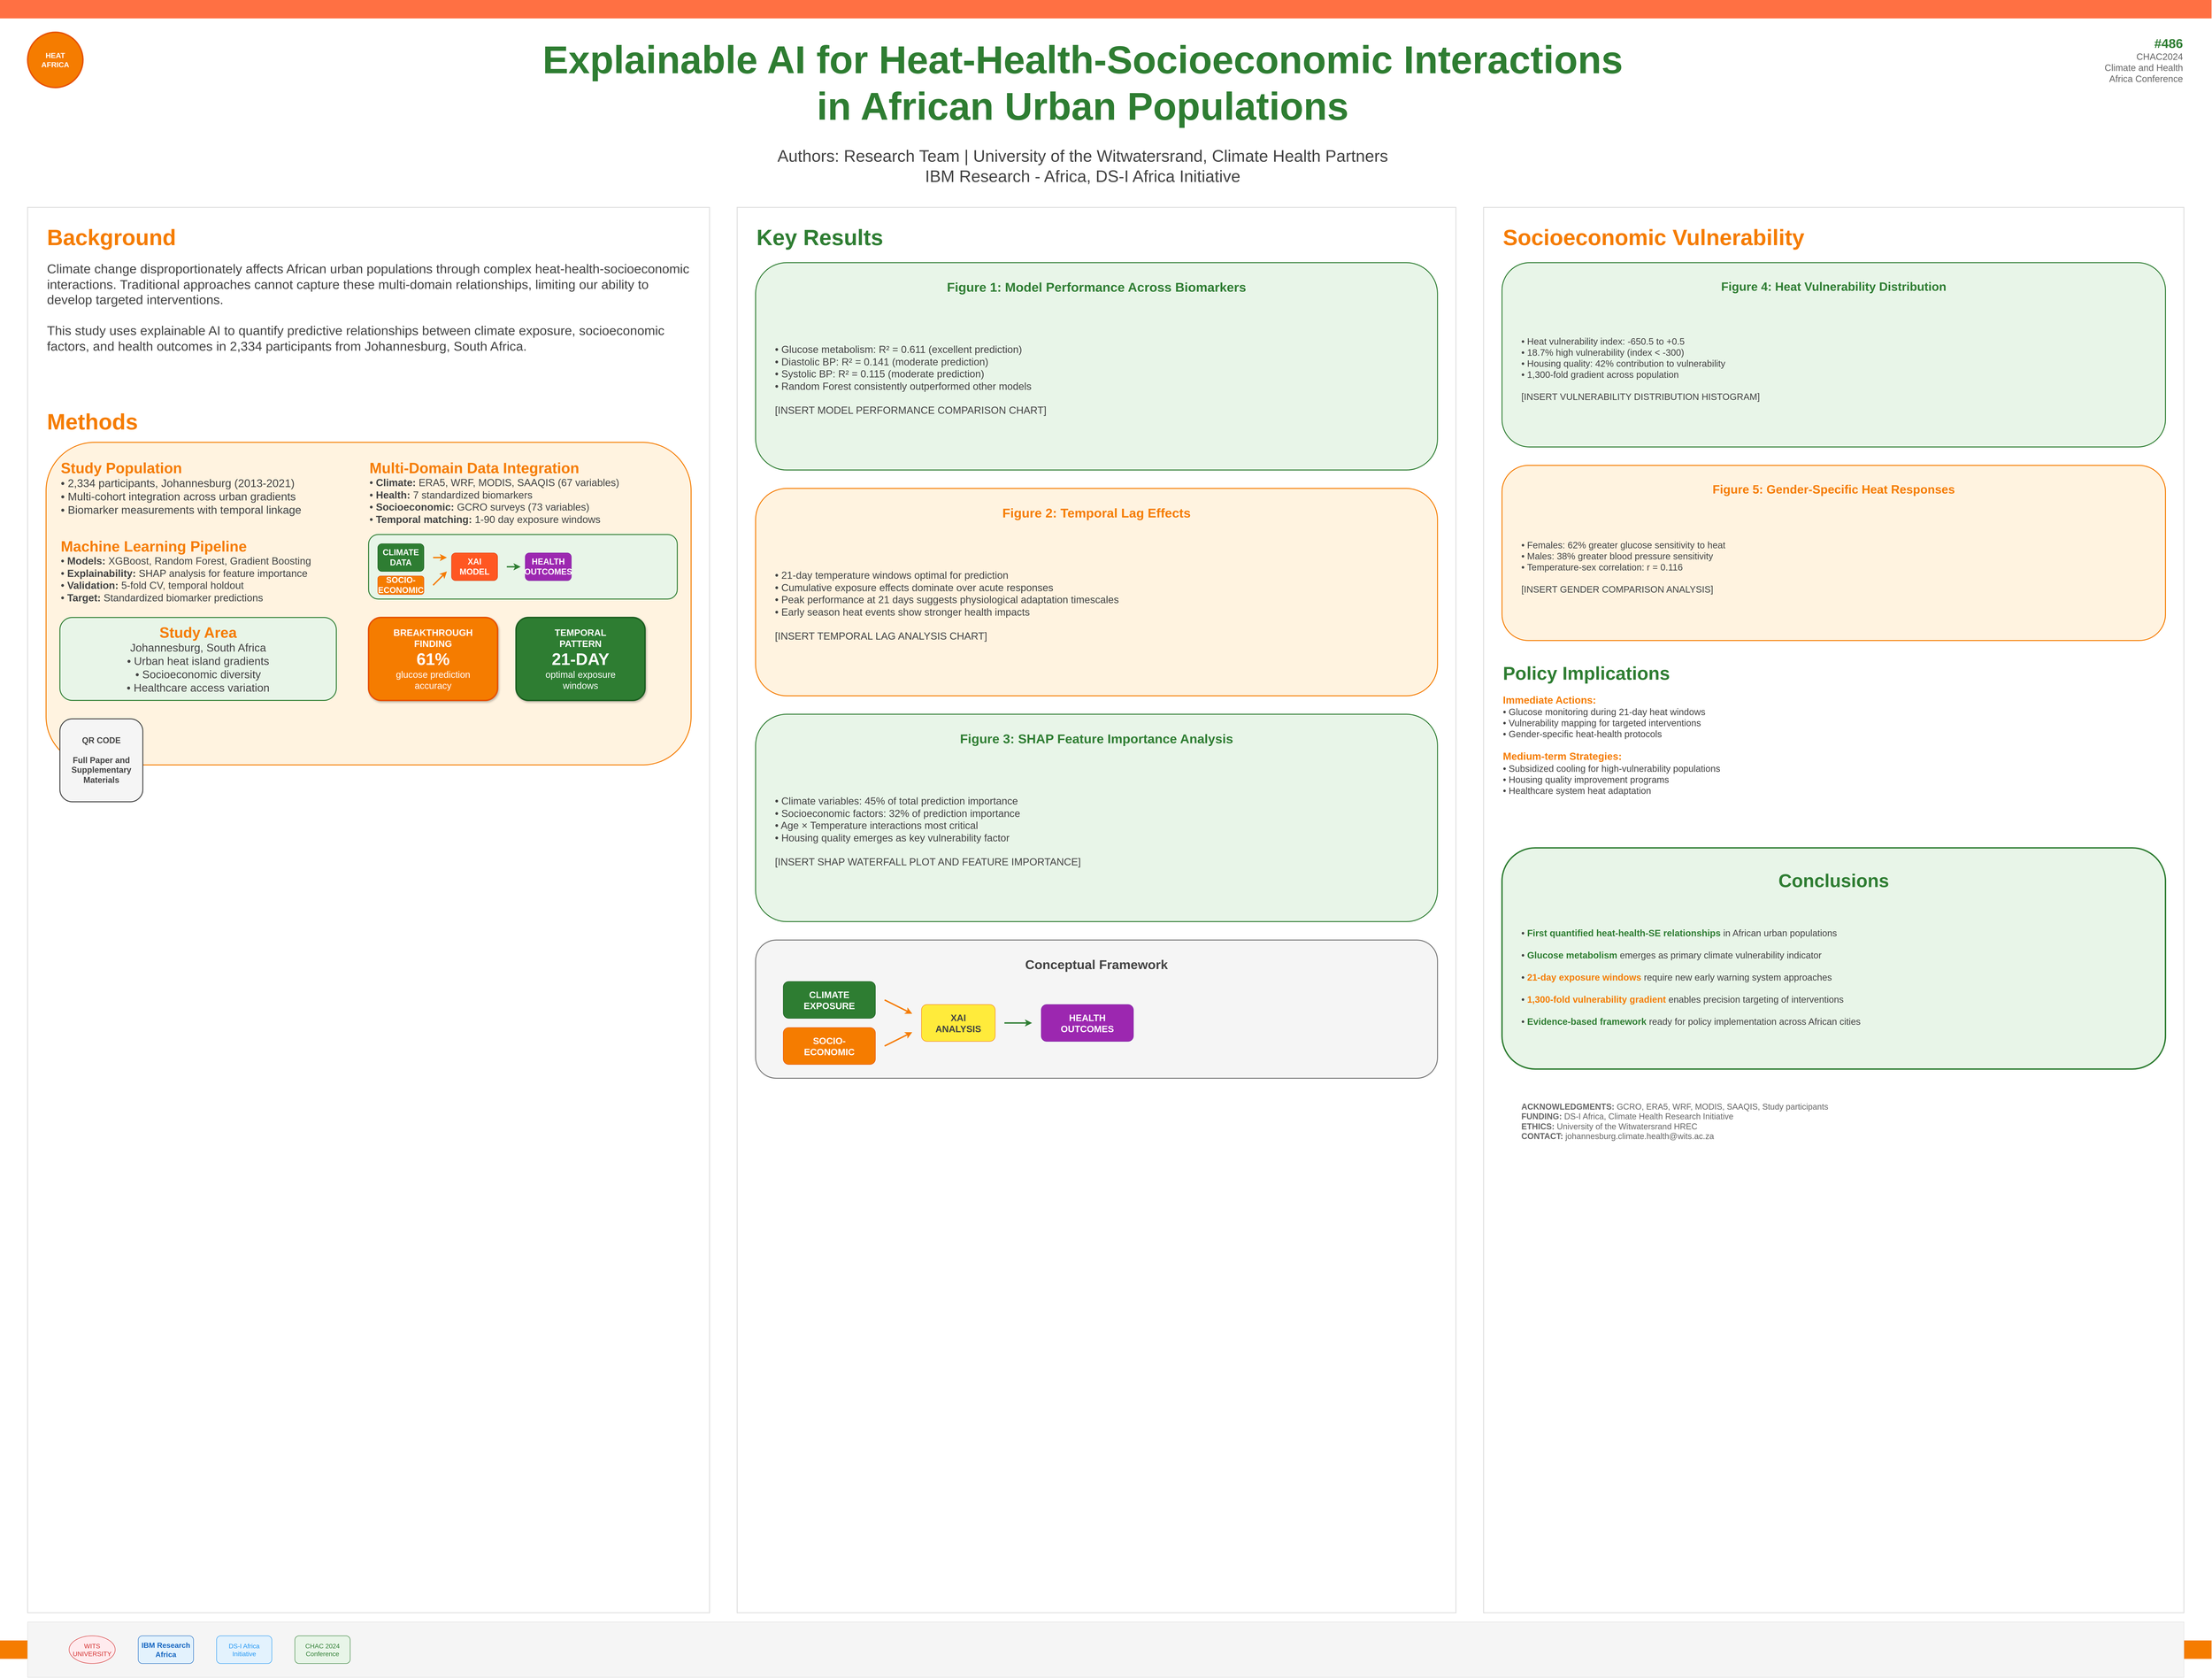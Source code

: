 <?xml version="1.0" encoding="UTF-8"?>
<mxfile version="24.6.4" type="device" pages="1">
  <diagram name="Heat-Health-Poster" id="heat-health-scientific-poster">
    <mxGraphModel dx="3456" dy="2592" grid="1" gridSize="10" guides="1" tooltips="1" connect="1" arrows="1" fold="1" page="1" pageScale="1" pageWidth="4800" pageHeight="3600" math="0" shadow="0">
      <root>
        <mxCell id="0"/>
        <mxCell id="1" parent="0"/>
        
        <!-- BACKGROUND -->
        <mxCell id="main-background" value="" style="rounded=0;whiteSpace=wrap;html=1;fillColor=#FFFFFF;strokeColor=none;" vertex="1" parent="1">
          <mxGeometry width="4800" height="3600" as="geometry"/>
        </mxCell>
        
        <!-- TOP ORANGE STRIPE -->
        <mxCell id="top-stripe" value="" style="rounded=0;whiteSpace=wrap;html=1;fillColor=#FF7043;strokeColor=none;" vertex="1" parent="1">
          <mxGeometry y="0" width="4800" height="40" as="geometry"/>
        </mxCell>
        
        <!-- BOTTOM ORANGE STRIPE -->
        <mxCell id="bottom-stripe" value="" style="rounded=0;whiteSpace=wrap;html=1;fillColor=#F57C00;strokeColor=none;" vertex="1" parent="1">
          <mxGeometry y="3560" width="4800" height="40" as="geometry"/>
        </mxCell>
        
        <!-- HEAT AFRICA LOGO -->
        <mxCell id="heat-logo" value="" style="ellipse;whiteSpace=wrap;html=1;fillColor=#F57C00;strokeColor=#E65100;strokeWidth=3;" vertex="1" parent="1">
          <mxGeometry x="60" y="70" width="120" height="120" as="geometry"/>
        </mxCell>
        
        <mxCell id="heat-text" value="&lt;font face=&quot;Arial&quot; style=&quot;font-size: 16px; font-weight: bold; color: #FFFFFF;&quot;&gt;HEAT&lt;br/&gt;AFRICA&lt;/font&gt;" style="text;html=1;strokeColor=none;fillColor=none;align=center;verticalAlign=middle;whiteSpace=wrap;rounded=0;" vertex="1" parent="1">
          <mxGeometry x="70" y="110" width="100" height="40" as="geometry"/>
        </mxCell>
        
        <!-- CONFERENCE LOGO -->
        <mxCell id="conference-logo" value="&lt;font face=&quot;Arial&quot; style=&quot;font-size: 28px; font-weight: bold; color: #2E7D32;&quot;&gt;#486&lt;/font&gt;&lt;br/&gt;&lt;font face=&quot;Arial&quot; style=&quot;font-size: 20px; color: #666;&quot;&gt;CHAC2024&lt;br/&gt;Climate and Health&lt;br/&gt;Africa Conference&lt;/font&gt;" style="text;html=1;strokeColor=none;fillColor=none;align=right;verticalAlign=middle;whiteSpace=wrap;rounded=0;" vertex="1" parent="1">
          <mxGeometry x="4500" y="70" width="240" height="120" as="geometry"/>
        </mxCell>
        
        <!-- MAIN TITLE -->
        <mxCell id="main-title" value="&lt;font face=&quot;Arial&quot; style=&quot;font-size: 84px; font-weight: bold; color: #2E7D32;&quot;&gt;Explainable AI for Heat-Health-Socioeconomic Interactions&lt;br/&gt;in African Urban Populations&lt;/font&gt;" style="text;html=1;strokeColor=none;fillColor=none;align=center;verticalAlign=middle;whiteSpace=wrap;rounded=0;" vertex="1" parent="1">
          <mxGeometry x="200" y="80" width="4300" height="200" as="geometry"/>
        </mxCell>
        
        <!-- AUTHORS -->
        <mxCell id="authors-line" value="&lt;font face=&quot;Arial&quot; style=&quot;font-size: 36px; color: #424242;&quot;&gt;Authors: Research Team | University of the Witwatersrand, Climate Health Partners&lt;br/&gt;IBM Research - Africa, DS-I Africa Initiative&lt;/font&gt;" style="text;html=1;strokeColor=none;fillColor=none;align=center;verticalAlign=middle;whiteSpace=wrap;rounded=0;" vertex="1" parent="1">
          <mxGeometry x="200" y="300" width="4300" height="120" as="geometry"/>
        </mxCell>
        
        <!-- LEFT COLUMN -->
        <mxCell id="left-bg" value="" style="rounded=0;whiteSpace=wrap;html=1;fillColor=#FFFFFF;strokeColor=#E0E0E0;strokeWidth=2;" vertex="1" parent="1">
          <mxGeometry x="60" y="450" width="1480" height="3050" as="geometry"/>
        </mxCell>
        
        <!-- BACKGROUND SECTION -->
        <mxCell id="background-header" value="&lt;font face=&quot;Arial&quot; style=&quot;font-size: 48px; font-weight: bold; color: #F57C00;&quot;&gt;Background&lt;/font&gt;" style="text;html=1;strokeColor=none;fillColor=none;align=left;verticalAlign=top;whiteSpace=wrap;rounded=0;" vertex="1" parent="1">
          <mxGeometry x="100" y="480" width="400" height="60" as="geometry"/>
        </mxCell>
        
        <mxCell id="background-text" value="&lt;font face=&quot;Arial&quot; style=&quot;font-size: 28px; color: #424242;&quot;&gt;Climate change disproportionately affects African urban populations through complex heat-health-socioeconomic interactions. Traditional approaches cannot capture these multi-domain relationships, limiting our ability to develop targeted interventions.&lt;br/&gt;&lt;br/&gt;This study uses explainable AI to quantify predictive relationships between climate exposure, socioeconomic factors, and health outcomes in 2,334 participants from Johannesburg, South Africa.&lt;/font&gt;" style="text;html=1;strokeColor=none;fillColor=none;align=left;verticalAlign=top;whiteSpace=wrap;rounded=0;" vertex="1" parent="1">
          <mxGeometry x="100" y="560" width="1400" height="280" as="geometry"/>
        </mxCell>
        
        <!-- METHODS SECTION -->
        <mxCell id="methods-header" value="&lt;font face=&quot;Arial&quot; style=&quot;font-size: 48px; font-weight: bold; color: #F57C00;&quot;&gt;Methods&lt;/font&gt;" style="text;html=1;strokeColor=none;fillColor=none;align=left;verticalAlign=top;whiteSpace=wrap;rounded=0;" vertex="1" parent="1">
          <mxGeometry x="100" y="880" width="400" height="60" as="geometry"/>
        </mxCell>
        
        <!-- METHODS BOX -->
        <mxCell id="methods-box" value="" style="rounded=1;whiteSpace=wrap;html=1;fillColor=#FFF3E0;strokeColor=#F57C00;strokeWidth=2;" vertex="1" parent="1">
          <mxGeometry x="100" y="960" width="1400" height="700" as="geometry"/>
        </mxCell>
        
        <!-- STUDY POPULATION -->
        <mxCell id="study-pop" value="&lt;font face=&quot;Arial&quot; style=&quot;font-size: 32px; font-weight: bold; color: #F57C00;&quot;&gt;Study Population&lt;/font&gt;&lt;br/&gt;&lt;font face=&quot;Arial&quot; style=&quot;font-size: 24px; color: #424242;&quot;&gt;• 2,334 participants, Johannesburg (2013-2021)&lt;br/&gt;• Multi-cohort integration across urban gradients&lt;br/&gt;• Biomarker measurements with temporal linkage&lt;/font&gt;" style="text;html=1;strokeColor=none;fillColor=none;align=left;verticalAlign=top;whiteSpace=wrap;rounded=0;" vertex="1" parent="1">
          <mxGeometry x="130" y="990" width="650" height="140" as="geometry"/>
        </mxCell>
        
        <!-- DATA INTEGRATION -->
        <mxCell id="data-integration" value="&lt;font face=&quot;Arial&quot; style=&quot;font-size: 32px; font-weight: bold; color: #F57C00;&quot;&gt;Multi-Domain Data Integration&lt;/font&gt;&lt;br/&gt;&lt;font face=&quot;Arial&quot; style=&quot;font-size: 22px; color: #424242;&quot;&gt;• &lt;b&gt;Climate:&lt;/b&gt; ERA5, WRF, MODIS, SAAQIS (67 variables)&lt;br/&gt;• &lt;b&gt;Health:&lt;/b&gt; 7 standardized biomarkers&lt;br/&gt;• &lt;b&gt;Socioeconomic:&lt;/b&gt; GCRO surveys (73 variables)&lt;br/&gt;• &lt;b&gt;Temporal matching:&lt;/b&gt; 1-90 day exposure windows&lt;/font&gt;" style="text;html=1;strokeColor=none;fillColor=none;align=left;verticalAlign=top;whiteSpace=wrap;rounded=0;" vertex="1" parent="1">
          <mxGeometry x="800" y="990" width="670" height="140" as="geometry"/>
        </mxCell>
        
        <!-- MACHINE LEARNING -->
        <mxCell id="ml-pipeline" value="&lt;font face=&quot;Arial&quot; style=&quot;font-size: 32px; font-weight: bold; color: #F57C00;&quot;&gt;Machine Learning Pipeline&lt;/font&gt;&lt;br/&gt;&lt;font face=&quot;Arial&quot; style=&quot;font-size: 22px; color: #424242;&quot;&gt;• &lt;b&gt;Models:&lt;/b&gt; XGBoost, Random Forest, Gradient Boosting&lt;br/&gt;• &lt;b&gt;Explainability:&lt;/b&gt; SHAP analysis for feature importance&lt;br/&gt;• &lt;b&gt;Validation:&lt;/b&gt; 5-fold CV, temporal holdout&lt;br/&gt;• &lt;b&gt;Target:&lt;/b&gt; Standardized biomarker predictions&lt;/font&gt;" style="text;html=1;strokeColor=none;fillColor=none;align=left;verticalAlign=top;whiteSpace=wrap;rounded=0;" vertex="1" parent="1">
          <mxGeometry x="130" y="1160" width="650" height="140" as="geometry"/>
        </mxCell>
        
        <!-- PROCESSING FLOW -->
        <mxCell id="flow-box" value="" style="rounded=1;whiteSpace=wrap;html=1;fillColor=#E8F5E8;strokeColor=#2E7D32;strokeWidth=2;" vertex="1" parent="1">
          <mxGeometry x="800" y="1160" width="670" height="140" as="geometry"/>
        </mxCell>
        
        <mxCell id="climate-input" value="&lt;font face=&quot;Arial&quot; style=&quot;font-size: 18px; font-weight: bold; color: #FFFFFF;&quot;&gt;CLIMATE&lt;br/&gt;DATA&lt;/font&gt;" style="rounded=1;whiteSpace=wrap;html=1;fillColor=#2E7D32;strokeColor=#1B5E20;align=center;verticalAlign=middle;" vertex="1" parent="1">
          <mxGeometry x="820" y="1180" width="100" height="60" as="geometry"/>
        </mxCell>
        
        <mxCell id="se-input" value="&lt;font face=&quot;Arial&quot; style=&quot;font-size: 18px; font-weight: bold; color: #FFFFFF;&quot;&gt;SOCIO-&lt;br/&gt;ECONOMIC&lt;/font&gt;" style="rounded=1;whiteSpace=wrap;html=1;fillColor=#F57C00;strokeColor=#E65100;align=center;verticalAlign=middle;" vertex="1" parent="1">
          <mxGeometry x="820" y="1250" width="100" height="40" as="geometry"/>
        </mxCell>
        
        <mxCell id="ml-model" value="&lt;font face=&quot;Arial&quot; style=&quot;font-size: 18px; font-weight: bold; color: #FFFFFF;&quot;&gt;XAI&lt;br/&gt;MODEL&lt;/font&gt;" style="rounded=1;whiteSpace=wrap;html=1;fillColor=#FF5722;strokeColor=#D84315;align=center;verticalAlign=middle;" vertex="1" parent="1">
          <mxGeometry x="980" y="1200" width="100" height="60" as="geometry"/>
        </mxCell>
        
        <mxCell id="health-output" value="&lt;font face=&quot;Arial&quot; style=&quot;font-size: 18px; font-weight: bold; color: #FFFFFF;&quot;&gt;HEALTH&lt;br/&gt;OUTCOMES&lt;/font&gt;" style="rounded=1;whiteSpace=wrap;html=1;fillColor=#9C27B0;strokeColor=#7B1FA2;align=center;verticalAlign=middle;" vertex="1" parent="1">
          <mxGeometry x="1140" y="1200" width="100" height="60" as="geometry"/>
        </mxCell>
        
        <!-- ARROWS -->
        <mxCell id="arrow-1" value="" style="endArrow=classic;html=1;rounded=0;strokeWidth=3;strokeColor=#F57C00;" edge="1" parent="1">
          <mxGeometry width="50" height="50" relative="1" as="geometry">
            <mxPoint x="940" y="1210" as="sourcePoint"/>
            <mxPoint x="970" y="1210" as="targetPoint"/>
          </mxGeometry>
        </mxCell>
        
        <mxCell id="arrow-2" value="" style="endArrow=classic;html=1;rounded=0;strokeWidth=3;strokeColor=#F57C00;" edge="1" parent="1">
          <mxGeometry width="50" height="50" relative="1" as="geometry">
            <mxPoint x="940" y="1270" as="sourcePoint"/>
            <mxPoint x="970" y="1240" as="targetPoint"/>
          </mxGeometry>
        </mxCell>
        
        <mxCell id="arrow-3" value="" style="endArrow=classic;html=1;rounded=0;strokeWidth=3;strokeColor=#2E7D32;" edge="1" parent="1">
          <mxGeometry width="50" height="50" relative="1" as="geometry">
            <mxPoint x="1100" y="1230" as="sourcePoint"/>
            <mxPoint x="1130" y="1230" as="targetPoint"/>
          </mxGeometry>
        </mxCell>
        
        <!-- STUDY AREA -->
        <mxCell id="study-area" value="&lt;font face=&quot;Arial&quot; style=&quot;font-size: 32px; font-weight: bold; color: #F57C00;&quot;&gt;Study Area&lt;/font&gt;&lt;br/&gt;&lt;font face=&quot;Arial&quot; style=&quot;font-size: 24px; color: #424242;&quot;&gt;Johannesburg, South Africa&lt;br/&gt;• Urban heat island gradients&lt;br/&gt;• Socioeconomic diversity&lt;br/&gt;• Healthcare access variation&lt;/font&gt;" style="rounded=1;whiteSpace=wrap;html=1;fillColor=#E8F5E8;strokeColor=#2E7D32;strokeWidth=2;align=center;verticalAlign=middle;" vertex="1" parent="1">
          <mxGeometry x="130" y="1340" width="600" height="180" as="geometry"/>
        </mxCell>
        
        <!-- KEY FINDINGS BOXES -->
        <mxCell id="finding-1" value="&lt;font face=&quot;Arial&quot; style=&quot;font-size: 20px; font-weight: bold; color: #FFFFFF;&quot;&gt;BREAKTHROUGH&lt;br/&gt;FINDING&lt;/font&gt;&lt;br/&gt;&lt;font face=&quot;Arial&quot; style=&quot;font-size: 36px; font-weight: bold; color: #FFFFFF;&quot;&gt;61%&lt;/font&gt;&lt;br/&gt;&lt;font face=&quot;Arial&quot; style=&quot;font-size: 20px; color: #FFFFFF;&quot;&gt;glucose prediction&lt;br/&gt;accuracy&lt;/font&gt;" style="rounded=1;whiteSpace=wrap;html=1;fillColor=#F57C00;strokeColor=#E65100;strokeWidth=3;align=center;verticalAlign=middle;shadow=1;" vertex="1" parent="1">
          <mxGeometry x="800" y="1340" width="280" height="180" as="geometry"/>
        </mxCell>
        
        <mxCell id="finding-2" value="&lt;font face=&quot;Arial&quot; style=&quot;font-size: 20px; font-weight: bold; color: #FFFFFF;&quot;&gt;TEMPORAL&lt;br/&gt;PATTERN&lt;/font&gt;&lt;br/&gt;&lt;font face=&quot;Arial&quot; style=&quot;font-size: 36px; font-weight: bold; color: #FFFFFF;&quot;&gt;21-DAY&lt;/font&gt;&lt;br/&gt;&lt;font face=&quot;Arial&quot; style=&quot;font-size: 20px; color: #FFFFFF;&quot;&gt;optimal exposure&lt;br/&gt;windows&lt;/font&gt;" style="rounded=1;whiteSpace=wrap;html=1;fillColor=#2E7D32;strokeColor=#1B5E20;strokeWidth=3;align=center;verticalAlign=middle;shadow=1;" vertex="1" parent="1">
          <mxGeometry x="1120" y="1340" width="280" height="180" as="geometry"/>
        </mxCell>
        
        <!-- QR CODE -->
        <mxCell id="qr-code" value="&lt;font face=&quot;Arial&quot; style=&quot;font-size: 18px; font-weight: bold; color: #424242;&quot;&gt;QR CODE&lt;br/&gt;&lt;br/&gt;Full Paper and&lt;br/&gt;Supplementary&lt;br/&gt;Materials&lt;/font&gt;" style="rounded=1;whiteSpace=wrap;html=1;fillColor=#F5F5F5;strokeColor=#424242;strokeWidth=2;align=center;verticalAlign=middle;" vertex="1" parent="1">
          <mxGeometry x="130" y="1560" width="180" height="180" as="geometry"/>
        </mxCell>
        
        <!-- MIDDLE COLUMN -->
        <mxCell id="middle-bg" value="" style="rounded=0;whiteSpace=wrap;html=1;fillColor=#FFFFFF;strokeColor=#E0E0E0;strokeWidth=2;" vertex="1" parent="1">
          <mxGeometry x="1600" y="450" width="1560" height="3050" as="geometry"/>
        </mxCell>
        
        <!-- RESULTS HEADER -->
        <mxCell id="results-header" value="&lt;font face=&quot;Arial&quot; style=&quot;font-size: 48px; font-weight: bold; color: #2E7D32;&quot;&gt;Key Results&lt;/font&gt;" style="text;html=1;strokeColor=none;fillColor=none;align=left;verticalAlign=top;whiteSpace=wrap;rounded=0;" vertex="1" parent="1">
          <mxGeometry x="1640" y="480" width="400" height="60" as="geometry"/>
        </mxCell>
        
        <!-- FIGURE 1: MODEL PERFORMANCE -->
        <mxCell id="figure1-box" value="" style="rounded=1;whiteSpace=wrap;html=1;fillColor=#E8F5E8;strokeColor=#2E7D32;strokeWidth=2;" vertex="1" parent="1">
          <mxGeometry x="1640" y="570" width="1480" height="450" as="geometry"/>
        </mxCell>
        
        <mxCell id="figure1-title" value="&lt;font face=&quot;Arial&quot; style=&quot;font-size: 28px; font-weight: bold; color: #2E7D32;&quot;&gt;Figure 1: Model Performance Across Biomarkers&lt;/font&gt;" style="text;html=1;strokeColor=none;fillColor=none;align=center;verticalAlign=top;whiteSpace=wrap;rounded=0;" vertex="1" parent="1">
          <mxGeometry x="1680" y="600" width="1400" height="40" as="geometry"/>
        </mxCell>
        
        <mxCell id="figure1-content" value="&lt;font face=&quot;Arial&quot; style=&quot;font-size: 22px; color: #424242;&quot;&gt;• Glucose metabolism: R² = 0.611 (excellent prediction)&lt;br/&gt;• Diastolic BP: R² = 0.141 (moderate prediction)&lt;br/&gt;• Systolic BP: R² = 0.115 (moderate prediction)&lt;br/&gt;• Random Forest consistently outperformed other models&lt;br/&gt;&lt;br/&gt;[INSERT MODEL PERFORMANCE COMPARISON CHART]&lt;/font&gt;" style="text;html=1;strokeColor=none;fillColor=none;align=left;verticalAlign=middle;whiteSpace=wrap;rounded=0;" vertex="1" parent="1">
          <mxGeometry x="1680" y="660" width="1400" height="330" as="geometry"/>
        </mxCell>
        
        <!-- FIGURE 2: TEMPORAL PATTERNS -->
        <mxCell id="figure2-box" value="" style="rounded=1;whiteSpace=wrap;html=1;fillColor=#FFF3E0;strokeColor=#F57C00;strokeWidth=2;" vertex="1" parent="1">
          <mxGeometry x="1640" y="1060" width="1480" height="450" as="geometry"/>
        </mxCell>
        
        <mxCell id="figure2-title" value="&lt;font face=&quot;Arial&quot; style=&quot;font-size: 28px; font-weight: bold; color: #F57C00;&quot;&gt;Figure 2: Temporal Lag Effects&lt;/font&gt;" style="text;html=1;strokeColor=none;fillColor=none;align=center;verticalAlign=top;whiteSpace=wrap;rounded=0;" vertex="1" parent="1">
          <mxGeometry x="1680" y="1090" width="1400" height="40" as="geometry"/>
        </mxCell>
        
        <mxCell id="figure2-content" value="&lt;font face=&quot;Arial&quot; style=&quot;font-size: 22px; color: #424242;&quot;&gt;• 21-day temperature windows optimal for prediction&lt;br/&gt;• Cumulative exposure effects dominate over acute responses&lt;br/&gt;• Peak performance at 21 days suggests physiological adaptation timescales&lt;br/&gt;• Early season heat events show stronger health impacts&lt;br/&gt;&lt;br/&gt;[INSERT TEMPORAL LAG ANALYSIS CHART]&lt;/font&gt;" style="text;html=1;strokeColor=none;fillColor=none;align=left;verticalAlign=middle;whiteSpace=wrap;rounded=0;" vertex="1" parent="1">
          <mxGeometry x="1680" y="1150" width="1400" height="330" as="geometry"/>
        </mxCell>
        
        <!-- FIGURE 3: SHAP ANALYSIS -->
        <mxCell id="figure3-box" value="" style="rounded=1;whiteSpace=wrap;html=1;fillColor=#E8F5E8;strokeColor=#2E7D32;strokeWidth=2;" vertex="1" parent="1">
          <mxGeometry x="1640" y="1550" width="1480" height="450" as="geometry"/>
        </mxCell>
        
        <mxCell id="figure3-title" value="&lt;font face=&quot;Arial&quot; style=&quot;font-size: 28px; font-weight: bold; color: #2E7D32;&quot;&gt;Figure 3: SHAP Feature Importance Analysis&lt;/font&gt;" style="text;html=1;strokeColor=none;fillColor=none;align=center;verticalAlign=top;whiteSpace=wrap;rounded=0;" vertex="1" parent="1">
          <mxGeometry x="1680" y="1580" width="1400" height="40" as="geometry"/>
        </mxCell>
        
        <mxCell id="figure3-content" value="&lt;font face=&quot;Arial&quot; style=&quot;font-size: 22px; color: #424242;&quot;&gt;• Climate variables: 45% of total prediction importance&lt;br/&gt;• Socioeconomic factors: 32% of prediction importance&lt;br/&gt;• Age × Temperature interactions most critical&lt;br/&gt;• Housing quality emerges as key vulnerability factor&lt;br/&gt;&lt;br/&gt;[INSERT SHAP WATERFALL PLOT AND FEATURE IMPORTANCE]&lt;/font&gt;" style="text;html=1;strokeColor=none;fillColor=none;align=left;verticalAlign=middle;whiteSpace=wrap;rounded=0;" vertex="1" parent="1">
          <mxGeometry x="1680" y="1640" width="1400" height="330" as="geometry"/>
        </mxCell>
        
        <!-- CONCEPTUAL FRAMEWORK -->
        <mxCell id="framework-box" value="" style="rounded=1;whiteSpace=wrap;html=1;fillColor=#F5F5F5;strokeColor=#757575;strokeWidth=2;" vertex="1" parent="1">
          <mxGeometry x="1640" y="2040" width="1480" height="300" as="geometry"/>
        </mxCell>
        
        <mxCell id="framework-title" value="&lt;font face=&quot;Arial&quot; style=&quot;font-size: 28px; font-weight: bold; color: #424242;&quot;&gt;Conceptual Framework&lt;/font&gt;" style="text;html=1;strokeColor=none;fillColor=none;align=center;verticalAlign=top;whiteSpace=wrap;rounded=0;" vertex="1" parent="1">
          <mxGeometry x="1680" y="2070" width="1400" height="40" as="geometry"/>
        </mxCell>
        
        <mxCell id="climate-comp" value="&lt;font face=&quot;Arial&quot; style=&quot;font-size: 20px; font-weight: bold; color: #FFFFFF;&quot;&gt;CLIMATE&lt;br/&gt;EXPOSURE&lt;/font&gt;" style="rounded=1;whiteSpace=wrap;html=1;fillColor=#2E7D32;strokeColor=#1B5E20;align=center;verticalAlign=middle;" vertex="1" parent="1">
          <mxGeometry x="1700" y="2130" width="200" height="80" as="geometry"/>
        </mxCell>
        
        <mxCell id="se-comp" value="&lt;font face=&quot;Arial&quot; style=&quot;font-size: 20px; font-weight: bold; color: #FFFFFF;&quot;&gt;SOCIO-&lt;br/&gt;ECONOMIC&lt;/font&gt;" style="rounded=1;whiteSpace=wrap;html=1;fillColor=#F57C00;strokeColor=#E65100;align=center;verticalAlign=middle;" vertex="1" parent="1">
          <mxGeometry x="1700" y="2230" width="200" height="80" as="geometry"/>
        </mxCell>
        
        <mxCell id="interaction-comp" value="&lt;font face=&quot;Arial&quot; style=&quot;font-size: 20px; font-weight: bold; color: #424242;&quot;&gt;XAI&lt;br/&gt;ANALYSIS&lt;/font&gt;" style="rounded=1;whiteSpace=wrap;html=1;fillColor=#FFEB3B;strokeColor=#F57F17;align=center;verticalAlign=middle;" vertex="1" parent="1">
          <mxGeometry x="2000" y="2180" width="160" height="80" as="geometry"/>
        </mxCell>
        
        <mxCell id="health-comp" value="&lt;font face=&quot;Arial&quot; style=&quot;font-size: 20px; font-weight: bold; color: #FFFFFF;&quot;&gt;HEALTH&lt;br/&gt;OUTCOMES&lt;/font&gt;" style="rounded=1;whiteSpace=wrap;html=1;fillColor=#9C27B0;strokeColor=#7B1FA2;align=center;verticalAlign=middle;" vertex="1" parent="1">
          <mxGeometry x="2260" y="2180" width="200" height="80" as="geometry"/>
        </mxCell>
        
        <!-- Framework Arrows -->
        <mxCell id="fw-arrow1" value="" style="endArrow=classic;html=1;rounded=0;strokeWidth=3;strokeColor=#F57C00;" edge="1" parent="1">
          <mxGeometry width="50" height="50" relative="1" as="geometry">
            <mxPoint x="1920" y="2170" as="sourcePoint"/>
            <mxPoint x="1980" y="2200" as="targetPoint"/>
          </mxGeometry>
        </mxCell>
        
        <mxCell id="fw-arrow2" value="" style="endArrow=classic;html=1;rounded=0;strokeWidth=3;strokeColor=#F57C00;" edge="1" parent="1">
          <mxGeometry width="50" height="50" relative="1" as="geometry">
            <mxPoint x="1920" y="2270" as="sourcePoint"/>
            <mxPoint x="1980" y="2240" as="targetPoint"/>
          </mxGeometry>
        </mxCell>
        
        <mxCell id="fw-arrow3" value="" style="endArrow=classic;html=1;rounded=0;strokeWidth=3;strokeColor=#2E7D32;" edge="1" parent="1">
          <mxGeometry width="50" height="50" relative="1" as="geometry">
            <mxPoint x="2180" y="2220" as="sourcePoint"/>
            <mxPoint x="2240" y="2220" as="targetPoint"/>
          </mxGeometry>
        </mxCell>
        
        <!-- RIGHT COLUMN -->
        <mxCell id="right-bg" value="" style="rounded=0;whiteSpace=wrap;html=1;fillColor=#FFFFFF;strokeColor=#E0E0E0;strokeWidth=2;" vertex="1" parent="1">
          <mxGeometry x="3220" y="450" width="1520" height="3050" as="geometry"/>
        </mxCell>
        
        <!-- VULNERABILITY SECTION -->
        <mxCell id="vuln-header" value="&lt;font face=&quot;Arial&quot; style=&quot;font-size: 48px; font-weight: bold; color: #F57C00;&quot;&gt;Socioeconomic Vulnerability&lt;/font&gt;" style="text;html=1;strokeColor=none;fillColor=none;align=left;verticalAlign=top;whiteSpace=wrap;rounded=0;" vertex="1" parent="1">
          <mxGeometry x="3260" y="480" width="1400" height="60" as="geometry"/>
        </mxCell>
        
        <!-- FIGURE 4: VULNERABILITY -->
        <mxCell id="figure4-box" value="" style="rounded=1;whiteSpace=wrap;html=1;fillColor=#E8F5E8;strokeColor=#2E7D32;strokeWidth=2;" vertex="1" parent="1">
          <mxGeometry x="3260" y="570" width="1440" height="400" as="geometry"/>
        </mxCell>
        
        <mxCell id="figure4-title" value="&lt;font face=&quot;Arial&quot; style=&quot;font-size: 26px; font-weight: bold; color: #2E7D32;&quot;&gt;Figure 4: Heat Vulnerability Distribution&lt;/font&gt;" style="text;html=1;strokeColor=none;fillColor=none;align=center;verticalAlign=top;whiteSpace=wrap;rounded=0;" vertex="1" parent="1">
          <mxGeometry x="3300" y="600" width="1360" height="40" as="geometry"/>
        </mxCell>
        
        <mxCell id="figure4-content" value="&lt;font face=&quot;Arial&quot; style=&quot;font-size: 20px; color: #424242;&quot;&gt;• Heat vulnerability index: -650.5 to +0.5&lt;br/&gt;• 18.7% high vulnerability (index &amp;lt; -300)&lt;br/&gt;• Housing quality: 42% contribution to vulnerability&lt;br/&gt;• 1,300-fold gradient across population&lt;br/&gt;&lt;br/&gt;[INSERT VULNERABILITY DISTRIBUTION HISTOGRAM]&lt;/font&gt;" style="text;html=1;strokeColor=none;fillColor=none;align=left;verticalAlign=middle;whiteSpace=wrap;rounded=0;" vertex="1" parent="1">
          <mxGeometry x="3300" y="660" width="1360" height="280" as="geometry"/>
        </mxCell>
        
        <!-- FIGURE 5: GENDER DIFFERENCES -->
        <mxCell id="figure5-box" value="" style="rounded=1;whiteSpace=wrap;html=1;fillColor=#FFF3E0;strokeColor=#F57C00;strokeWidth=2;" vertex="1" parent="1">
          <mxGeometry x="3260" y="1010" width="1440" height="380" as="geometry"/>
        </mxCell>
        
        <mxCell id="figure5-title" value="&lt;font face=&quot;Arial&quot; style=&quot;font-size: 26px; font-weight: bold; color: #F57C00;&quot;&gt;Figure 5: Gender-Specific Heat Responses&lt;/font&gt;" style="text;html=1;strokeColor=none;fillColor=none;align=center;verticalAlign=top;whiteSpace=wrap;rounded=0;" vertex="1" parent="1">
          <mxGeometry x="3300" y="1040" width="1360" height="40" as="geometry"/>
        </mxCell>
        
        <mxCell id="figure5-content" value="&lt;font face=&quot;Arial&quot; style=&quot;font-size: 20px; color: #424242;&quot;&gt;• Females: 62% greater glucose sensitivity to heat&lt;br/&gt;• Males: 38% greater blood pressure sensitivity&lt;br/&gt;• Temperature-sex correlation: r = 0.116&lt;br/&gt;&lt;br/&gt;[INSERT GENDER COMPARISON ANALYSIS]&lt;/font&gt;" style="text;html=1;strokeColor=none;fillColor=none;align=left;verticalAlign=middle;whiteSpace=wrap;rounded=0;" vertex="1" parent="1">
          <mxGeometry x="3300" y="1100" width="1360" height="260" as="geometry"/>
        </mxCell>
        
        <!-- POLICY IMPLICATIONS -->
        <mxCell id="policy-header" value="&lt;font face=&quot;Arial&quot; style=&quot;font-size: 40px; font-weight: bold; color: #2E7D32;&quot;&gt;Policy Implications&lt;/font&gt;" style="text;html=1;strokeColor=none;fillColor=none;align=left;verticalAlign=top;whiteSpace=wrap;rounded=0;" vertex="1" parent="1">
          <mxGeometry x="3260" y="1430" width="1400" height="50" as="geometry"/>
        </mxCell>
        
        <mxCell id="policy-content" value="&lt;font face=&quot;Arial&quot; style=&quot;font-size: 22px; font-weight: bold; color: #F57C00;&quot;&gt;Immediate Actions:&lt;/font&gt;&lt;br/&gt;&lt;font face=&quot;Arial&quot; style=&quot;font-size: 20px; color: #424242;&quot;&gt;• Glucose monitoring during 21-day heat windows&lt;br/&gt;• Vulnerability mapping for targeted interventions&lt;br/&gt;• Gender-specific heat-health protocols&lt;br/&gt;&lt;br/&gt;&lt;/font&gt;&lt;font face=&quot;Arial&quot; style=&quot;font-size: 22px; font-weight: bold; color: #F57C00;&quot;&gt;Medium-term Strategies:&lt;/font&gt;&lt;br/&gt;&lt;font face=&quot;Arial&quot; style=&quot;font-size: 20px; color: #424242;&quot;&gt;• Subsidized cooling for high-vulnerability populations&lt;br/&gt;• Housing quality improvement programs&lt;br/&gt;• Healthcare system heat adaptation&lt;/font&gt;" style="text;html=1;strokeColor=none;fillColor=none;align=left;verticalAlign=top;whiteSpace=wrap;rounded=0;" vertex="1" parent="1">
          <mxGeometry x="3260" y="1500" width="1440" height="300" as="geometry"/>
        </mxCell>
        
        <!-- CONCLUSIONS -->
        <mxCell id="conclusions-bg" value="" style="rounded=1;whiteSpace=wrap;html=1;fillColor=#E8F5E8;strokeColor=#2E7D32;strokeWidth=3;" vertex="1" parent="1">
          <mxGeometry x="3260" y="1840" width="1440" height="480" as="geometry"/>
        </mxCell>
        
        <mxCell id="conclusions-header" value="&lt;font face=&quot;Arial&quot; style=&quot;font-size: 40px; font-weight: bold; color: #2E7D32;&quot;&gt;Conclusions&lt;/font&gt;" style="text;html=1;strokeColor=none;fillColor=none;align=center;verticalAlign=top;whiteSpace=wrap;rounded=0;" vertex="1" parent="1">
          <mxGeometry x="3300" y="1880" width="1360" height="50" as="geometry"/>
        </mxCell>
        
        <mxCell id="conclusions-content" value="&lt;font face=&quot;Arial&quot; style=&quot;font-size: 20px; color: #424242;&quot;&gt;• &lt;b style=&quot;color: #2E7D32;&quot;&gt;First quantified heat-health-SE relationships&lt;/b&gt; in African urban populations&lt;br/&gt;&lt;br/&gt;• &lt;b style=&quot;color: #2E7D32;&quot;&gt;Glucose metabolism&lt;/b&gt; emerges as primary climate vulnerability indicator&lt;br/&gt;&lt;br/&gt;• &lt;b style=&quot;color: #F57C00;&quot;&gt;21-day exposure windows&lt;/b&gt; require new early warning system approaches&lt;br/&gt;&lt;br/&gt;• &lt;b style=&quot;color: #F57C00;&quot;&gt;1,300-fold vulnerability gradient&lt;/b&gt; enables precision targeting of interventions&lt;br/&gt;&lt;br/&gt;• &lt;b style=&quot;color: #2E7D32;&quot;&gt;Evidence-based framework&lt;/b&gt; ready for policy implementation across African cities&lt;/font&gt;" style="text;html=1;strokeColor=none;fillColor=none;align=left;verticalAlign=middle;whiteSpace=wrap;rounded=0;" vertex="1" parent="1">
          <mxGeometry x="3300" y="1950" width="1360" height="340" as="geometry"/>
        </mxCell>
        
        <!-- ACKNOWLEDGMENTS -->
        <mxCell id="acknowledgments" value="&lt;font face=&quot;Arial&quot; style=&quot;font-size: 18px; color: #666;&quot;&gt;&lt;b&gt;ACKNOWLEDGMENTS:&lt;/b&gt; GCRO, ERA5, WRF, MODIS, SAAQIS, Study participants&lt;br/&gt;&lt;b&gt;FUNDING:&lt;/b&gt; DS-I Africa, Climate Health Research Initiative&lt;br/&gt;&lt;b&gt;ETHICS:&lt;/b&gt; University of the Witwatersrand HREC&lt;br/&gt;&lt;b&gt;CONTACT:&lt;/b&gt; johannesburg.climate.health@wits.ac.za&lt;/font&gt;" style="text;html=1;strokeColor=none;fillColor=none;align=left;verticalAlign=bottom;whiteSpace=wrap;rounded=0;" vertex="1" parent="1">
          <mxGeometry x="3300" y="2360" width="1360" height="120" as="geometry"/>
        </mxCell>
        
        <!-- INSTITUTIONAL LOGOS -->
        <mxCell id="logos-bg" value="" style="rounded=0;whiteSpace=wrap;html=1;fillColor=#F5F5F5;strokeColor=#E0E0E0;strokeWidth=1;" vertex="1" parent="1">
          <mxGeometry x="60" y="3520" width="4680" height="120" as="geometry"/>
        </mxCell>
        
        <mxCell id="wits-logo" value="&lt;font face=&quot;Arial&quot; style=&quot;font-size: 14px; color: #D32F2F;&quot;&gt;WITS&lt;br/&gt;UNIVERSITY&lt;/font&gt;" style="ellipse;whiteSpace=wrap;html=1;fillColor=#FFEBEE;strokeColor=#D32F2F;align=center;verticalAlign=middle;" vertex="1" parent="1">
          <mxGeometry x="150" y="3550" width="100" height="60" as="geometry"/>
        </mxCell>
        
        <mxCell id="ibm-logo" value="&lt;font face=&quot;Arial&quot; style=&quot;font-size: 16px; font-weight: bold; color: #1565C0;&quot;&gt;IBM Research&lt;br/&gt;Africa&lt;/font&gt;" style="rounded=1;whiteSpace=wrap;html=1;fillColor=#E3F2FD;strokeColor=#1565C0;align=center;verticalAlign=middle;" vertex="1" parent="1">
          <mxGeometry x="300" y="3550" width="120" height="60" as="geometry"/>
        </mxCell>
        
        <mxCell id="dsi-logo" value="&lt;font face=&quot;Arial&quot; style=&quot;font-size: 14px; color: #2196F3;&quot;&gt;DS-I Africa&lt;br/&gt;Initiative&lt;/font&gt;" style="rounded=1;whiteSpace=wrap;html=1;fillColor=#E3F2FD;strokeColor=#2196F3;align=center;verticalAlign=middle;" vertex="1" parent="1">
          <mxGeometry x="470" y="3550" width="120" height="60" as="geometry"/>
        </mxCell>
        
        <mxCell id="chac-logo" value="&lt;font face=&quot;Arial&quot; style=&quot;font-size: 14px; color: #2E7D32;&quot;&gt;CHAC 2024&lt;br/&gt;Conference&lt;/font&gt;" style="rounded=1;whiteSpace=wrap;html=1;fillColor=#E8F5E8;strokeColor=#2E7D32;align=center;verticalAlign=middle;" vertex="1" parent="1">
          <mxGeometry x="640" y="3550" width="120" height="60" as="geometry"/>
        </mxCell>
        
      </root>
    </mxGraphModel>
  </diagram>
</mxfile>
